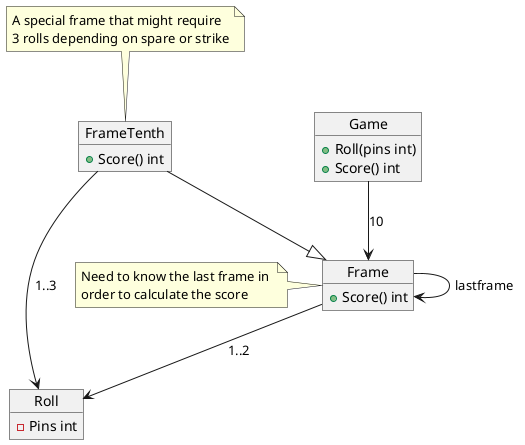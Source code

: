 @startuml
Object Game {
	+Roll(pins int)
	+Score() int
}

Object Frame {
	+Score() int
}

Game --> Frame:10

Object Roll {
	-Pins int
}

Frame --> Roll:1..2

Frame --> Frame: lastframe

note left of Frame 
	Need to know the last frame in 
	order to calculate the score
end note

Object FrameTenth {
	+Score() int
}

note top of FrameTenth
	A special frame that might require 
	3 rolls depending on spare or strike
end note

FrameTenth --|> Frame

FrameTenth --> Roll: 1..3

@enduml
